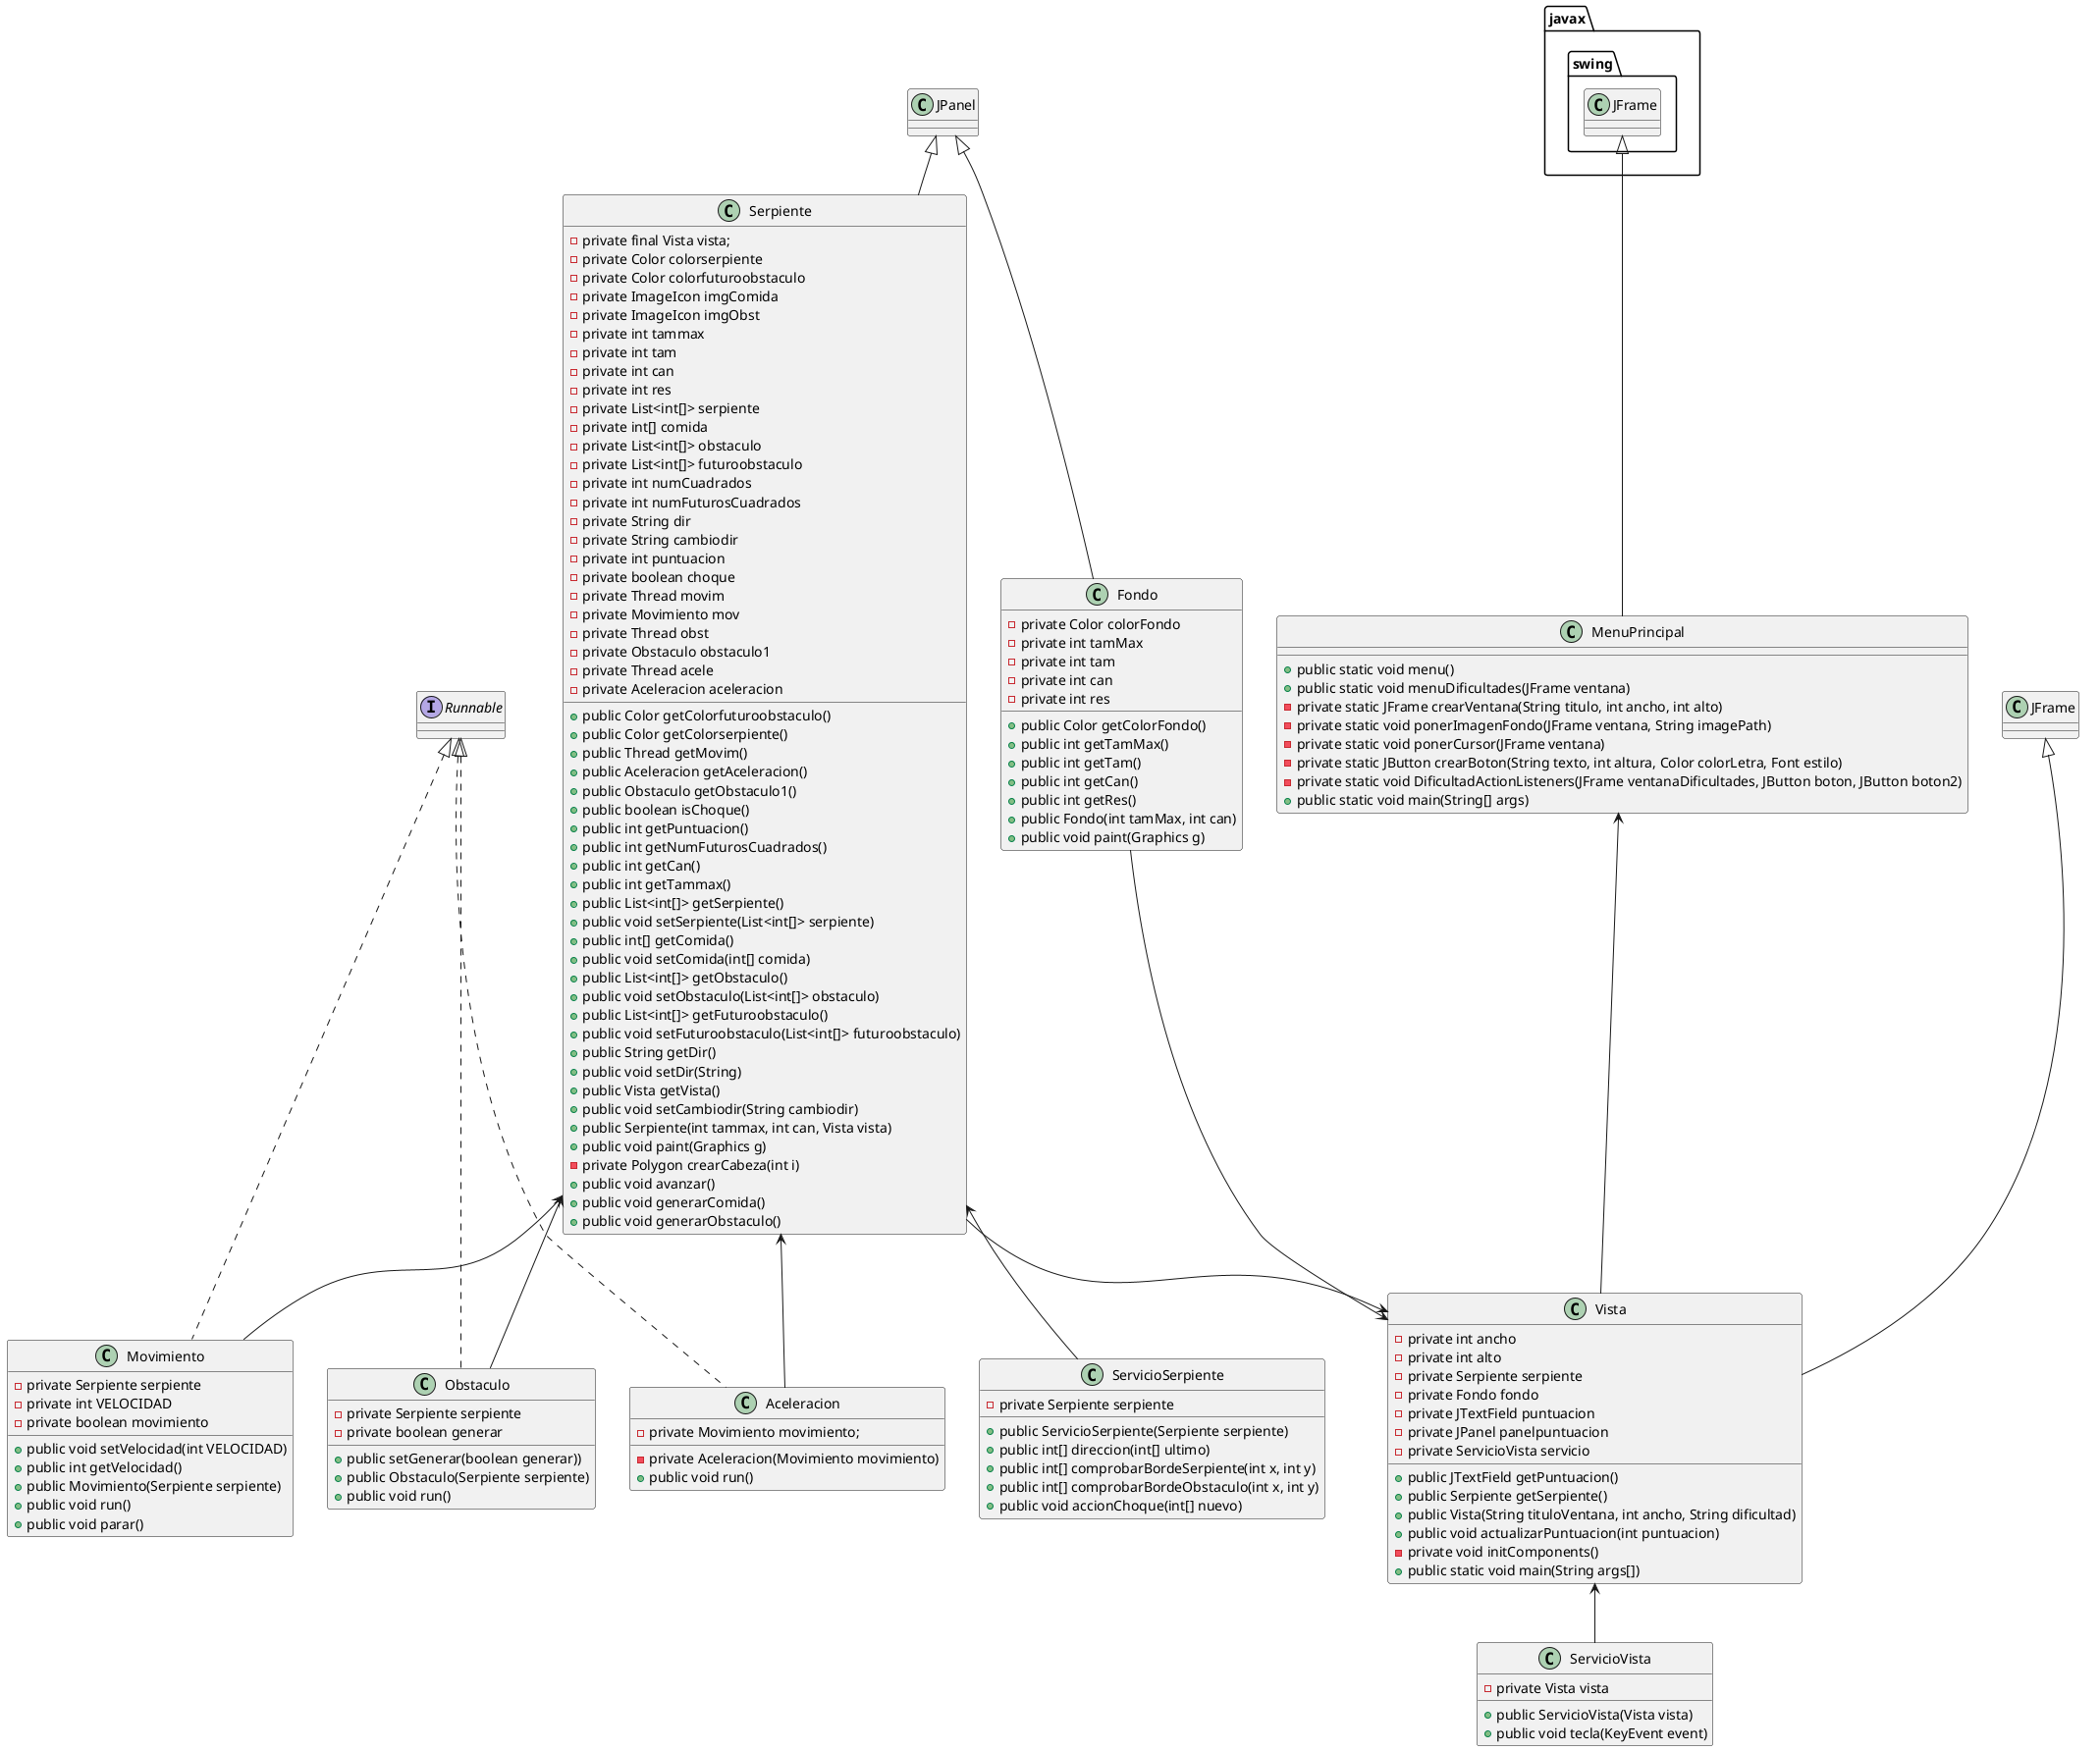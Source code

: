 @startuml
'https://plantuml.com/class-diagram

Serpiente <-- Obstaculo
Serpiente <-- ServicioSerpiente
Serpiente <-- Aceleracion
Serpiente <-- Movimiento
Fondo --> Vista
Serpiente --> Vista
MenuPrincipal <-- Vista
Vista <-- ServicioVista

class Serpiente extends JPanel {
    -private final Vista vista;
    -private Color colorserpiente
    -private Color colorfuturoobstaculo
    -private ImageIcon imgComida
    -private ImageIcon imgObst
    -private int tammax
    -private int tam
    -private int can
    -private int res
    -private List<int[]> serpiente
    -private int[] comida
    -private List<int[]> obstaculo
    -private List<int[]> futuroobstaculo
    -private int numCuadrados
    -private int numFuturosCuadrados
    -private String dir
    -private String cambiodir
    -private int puntuacion
    -private boolean choque
    -private Thread movim
    -private Movimiento mov
    -private Thread obst
    -private Obstaculo obstaculo1
    -private Thread acele
    -private Aceleracion aceleracion
    +public Color getColorfuturoobstaculo()
    +public Color getColorserpiente()
    +public Thread getMovim()
    +public Aceleracion getAceleracion()
    +public Obstaculo getObstaculo1()
    +public boolean isChoque()
    +public int getPuntuacion()
    +public int getNumFuturosCuadrados()
    +public int getCan()
    +public int getTammax()
    +public List<int[]> getSerpiente()
    +public void setSerpiente(List<int[]> serpiente)
    +public int[] getComida()
    +public void setComida(int[] comida)
    +public List<int[]> getObstaculo()
    +public void setObstaculo(List<int[]> obstaculo)
    +public List<int[]> getFuturoobstaculo()
    +public void setFuturoobstaculo(List<int[]> futuroobstaculo)
    +public String getDir()
    +public void setDir(String)
    +public Vista getVista()
    +public void setCambiodir(String cambiodir)
    +public Serpiente(int tammax, int can, Vista vista)
    +public void paint(Graphics g)
    -private Polygon crearCabeza(int i)
    +public void avanzar()
    +public void generarComida()
    +public void generarObstaculo()

}

class ServicioSerpiente{
    -private Serpiente serpiente
    +public ServicioSerpiente(Serpiente serpiente)
    +public int[] direccion(int[] ultimo)
    +public int[] comprobarBordeSerpiente(int x, int y)
    +public int[] comprobarBordeObstaculo(int x, int y)
    +public void accionChoque(int[] nuevo)
}

class Aceleracion implements Runnable {
    -private Movimiento movimiento;
    -private Aceleracion(Movimiento movimiento)
    +public void run()
}

class Obstaculo implements Runnable {
    -private Serpiente serpiente
    -private boolean generar
    +public setGenerar(boolean generar))
    +public Obstaculo(Serpiente serpiente)
    +public void run()
}

class Movimiento implements Runnable {
    -private Serpiente serpiente
    -private int VELOCIDAD
    +public void setVelocidad(int VELOCIDAD)
    +public int getVelocidad()
    -private boolean movimiento
    +public Movimiento(Serpiente serpiente)
    +public void run()
    +public void parar()

}

class Fondo extends JPanel {
    -private Color colorFondo
    -private int tamMax
    -private int tam
    -private int can
    -private int res
    +public Color getColorFondo()
    +public int getTamMax()
    +public int getTam()
    +public int getCan()
    +public int getRes()
    +public Fondo(int tamMax, int can)
    +public void paint(Graphics g)
}

class Vista extends JFrame {
    -private int ancho
    -private int alto
    -private Serpiente serpiente
    -private Fondo fondo
    -private JTextField puntuacion
    -private JPanel panelpuntuacion
    +public JTextField getPuntuacion()
    -private ServicioVista servicio
    +public Serpiente getSerpiente()
    +public Vista(String tituloVentana, int ancho, String dificultad)
    +public void actualizarPuntuacion(int puntuacion)
    -private void initComponents()
    +public static void main(String args[])
}

class ServicioVista {
    -private Vista vista
    +public ServicioVista(Vista vista)
    +public void tecla(KeyEvent event)
}

class MenuPrincipal extends javax.swing.JFrame{
    +public static void menu()
    +public static void menuDificultades(JFrame ventana)
    -private static JFrame crearVentana(String titulo, int ancho, int alto)
    -private static void ponerImagenFondo(JFrame ventana, String imagePath)
    -private static void ponerCursor(JFrame ventana)
    -private static JButton crearBoton(String texto, int altura, Color colorLetra, Font estilo)
    -private static void DificultadActionListeners(JFrame ventanaDificultades, JButton boton, JButton boton2)
    +public static void main(String[] args)
}

@enduml
